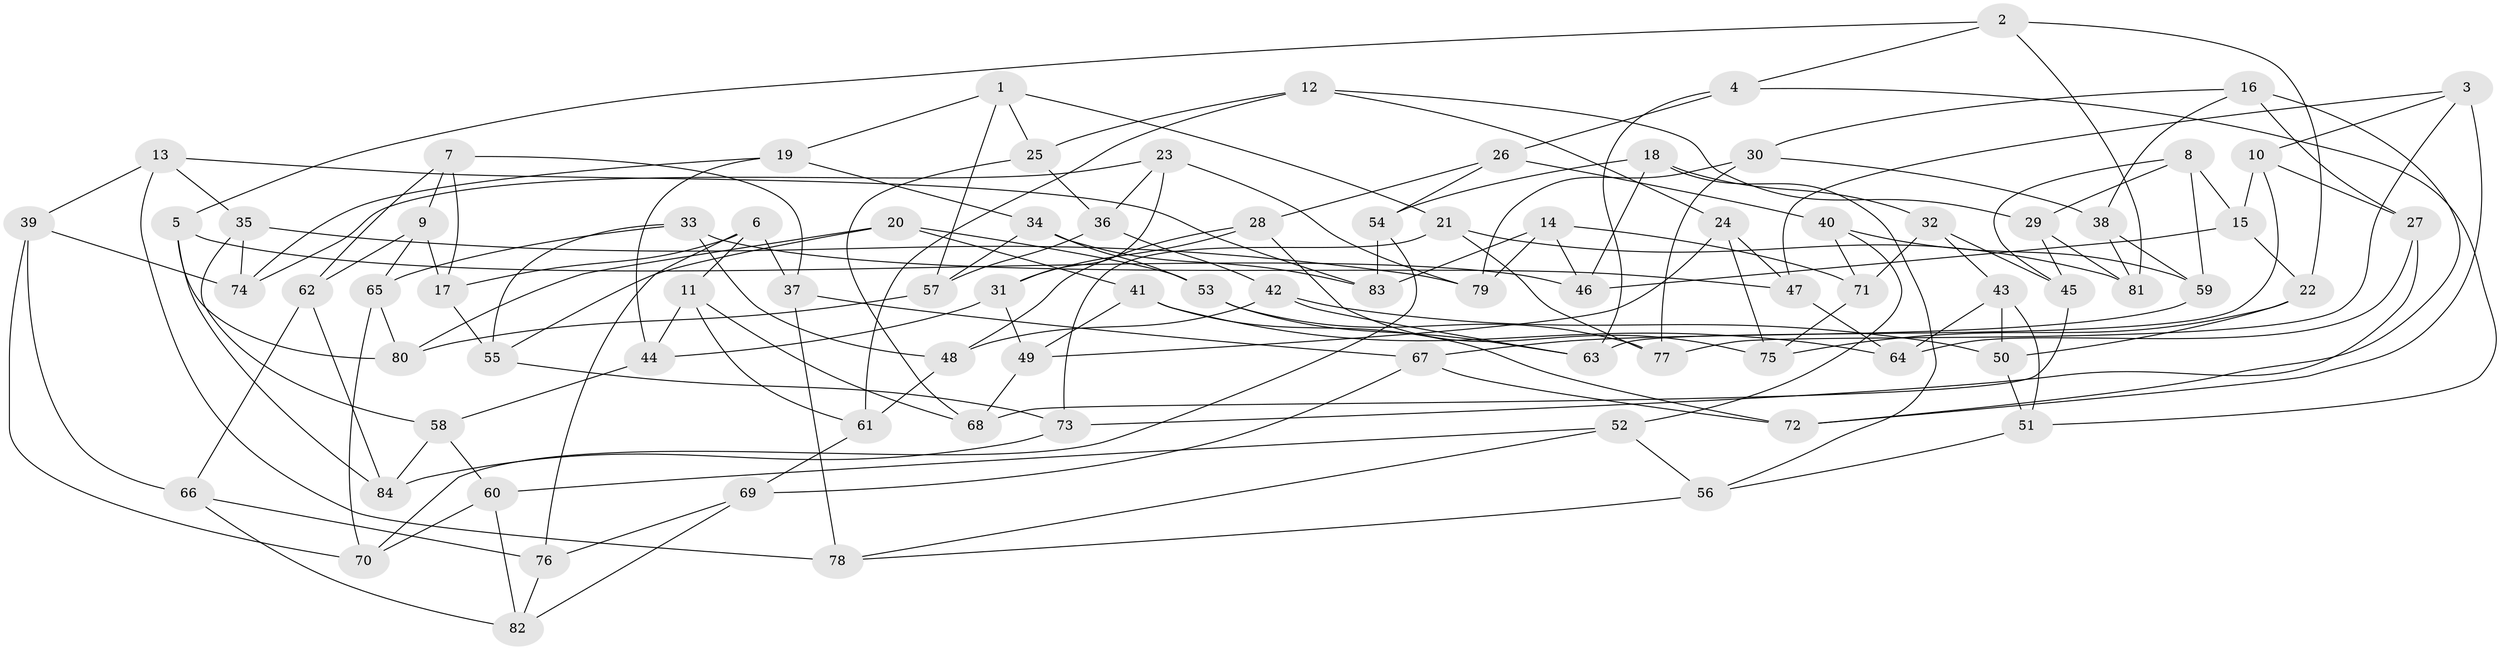 // coarse degree distribution, {6: 0.6595744680851063, 4: 0.2127659574468085, 3: 0.02127659574468085, 5: 0.10638297872340426}
// Generated by graph-tools (version 1.1) at 2025/52/02/27/25 19:52:31]
// undirected, 84 vertices, 168 edges
graph export_dot {
graph [start="1"]
  node [color=gray90,style=filled];
  1;
  2;
  3;
  4;
  5;
  6;
  7;
  8;
  9;
  10;
  11;
  12;
  13;
  14;
  15;
  16;
  17;
  18;
  19;
  20;
  21;
  22;
  23;
  24;
  25;
  26;
  27;
  28;
  29;
  30;
  31;
  32;
  33;
  34;
  35;
  36;
  37;
  38;
  39;
  40;
  41;
  42;
  43;
  44;
  45;
  46;
  47;
  48;
  49;
  50;
  51;
  52;
  53;
  54;
  55;
  56;
  57;
  58;
  59;
  60;
  61;
  62;
  63;
  64;
  65;
  66;
  67;
  68;
  69;
  70;
  71;
  72;
  73;
  74;
  75;
  76;
  77;
  78;
  79;
  80;
  81;
  82;
  83;
  84;
  1 -- 21;
  1 -- 19;
  1 -- 57;
  1 -- 25;
  2 -- 4;
  2 -- 81;
  2 -- 5;
  2 -- 22;
  3 -- 77;
  3 -- 47;
  3 -- 10;
  3 -- 72;
  4 -- 51;
  4 -- 26;
  4 -- 63;
  5 -- 80;
  5 -- 84;
  5 -- 46;
  6 -- 17;
  6 -- 37;
  6 -- 76;
  6 -- 11;
  7 -- 37;
  7 -- 62;
  7 -- 9;
  7 -- 17;
  8 -- 15;
  8 -- 59;
  8 -- 29;
  8 -- 45;
  9 -- 62;
  9 -- 65;
  9 -- 17;
  10 -- 15;
  10 -- 63;
  10 -- 27;
  11 -- 44;
  11 -- 61;
  11 -- 68;
  12 -- 25;
  12 -- 24;
  12 -- 61;
  12 -- 29;
  13 -- 39;
  13 -- 35;
  13 -- 83;
  13 -- 78;
  14 -- 79;
  14 -- 71;
  14 -- 46;
  14 -- 83;
  15 -- 22;
  15 -- 46;
  16 -- 38;
  16 -- 30;
  16 -- 27;
  16 -- 72;
  17 -- 55;
  18 -- 54;
  18 -- 56;
  18 -- 32;
  18 -- 46;
  19 -- 44;
  19 -- 74;
  19 -- 34;
  20 -- 41;
  20 -- 53;
  20 -- 55;
  20 -- 80;
  21 -- 73;
  21 -- 81;
  21 -- 77;
  22 -- 75;
  22 -- 50;
  23 -- 74;
  23 -- 31;
  23 -- 79;
  23 -- 36;
  24 -- 49;
  24 -- 75;
  24 -- 47;
  25 -- 36;
  25 -- 68;
  26 -- 40;
  26 -- 28;
  26 -- 54;
  27 -- 73;
  27 -- 64;
  28 -- 48;
  28 -- 31;
  28 -- 75;
  29 -- 45;
  29 -- 81;
  30 -- 77;
  30 -- 79;
  30 -- 38;
  31 -- 44;
  31 -- 49;
  32 -- 43;
  32 -- 71;
  32 -- 45;
  33 -- 55;
  33 -- 48;
  33 -- 65;
  33 -- 47;
  34 -- 83;
  34 -- 53;
  34 -- 57;
  35 -- 79;
  35 -- 58;
  35 -- 74;
  36 -- 42;
  36 -- 57;
  37 -- 67;
  37 -- 78;
  38 -- 81;
  38 -- 59;
  39 -- 74;
  39 -- 66;
  39 -- 70;
  40 -- 59;
  40 -- 52;
  40 -- 71;
  41 -- 72;
  41 -- 49;
  41 -- 64;
  42 -- 48;
  42 -- 50;
  42 -- 63;
  43 -- 50;
  43 -- 64;
  43 -- 51;
  44 -- 58;
  45 -- 68;
  47 -- 64;
  48 -- 61;
  49 -- 68;
  50 -- 51;
  51 -- 56;
  52 -- 56;
  52 -- 78;
  52 -- 60;
  53 -- 63;
  53 -- 77;
  54 -- 83;
  54 -- 70;
  55 -- 73;
  56 -- 78;
  57 -- 80;
  58 -- 60;
  58 -- 84;
  59 -- 67;
  60 -- 70;
  60 -- 82;
  61 -- 69;
  62 -- 66;
  62 -- 84;
  65 -- 70;
  65 -- 80;
  66 -- 82;
  66 -- 76;
  67 -- 69;
  67 -- 72;
  69 -- 82;
  69 -- 76;
  71 -- 75;
  73 -- 84;
  76 -- 82;
}
